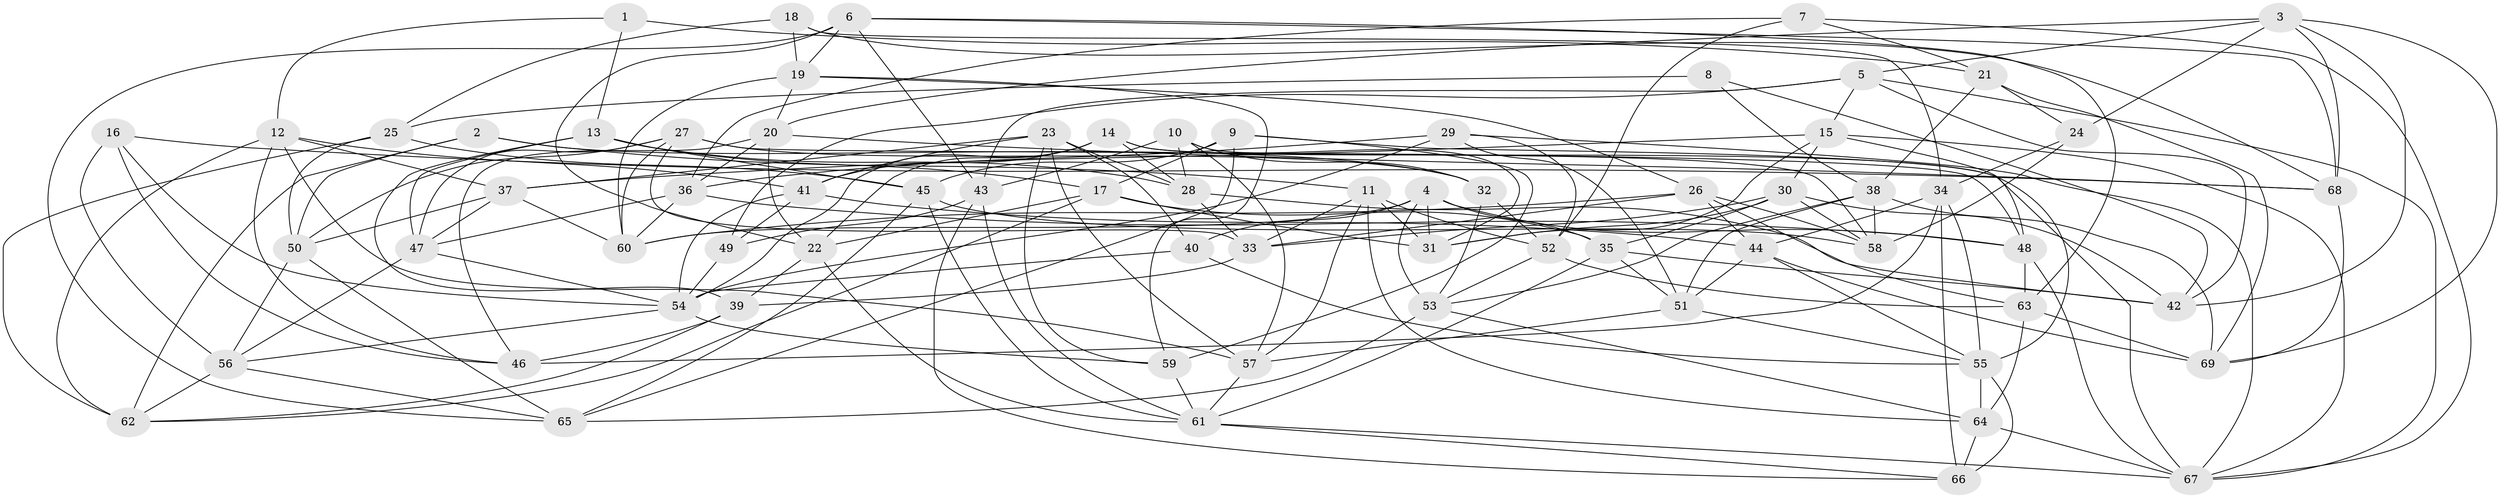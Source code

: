 // original degree distribution, {4: 1.0}
// Generated by graph-tools (version 1.1) at 2025/03/03/09/25 03:03:00]
// undirected, 69 vertices, 196 edges
graph export_dot {
graph [start="1"]
  node [color=gray90,style=filled];
  1;
  2;
  3;
  4;
  5;
  6;
  7;
  8;
  9;
  10;
  11;
  12;
  13;
  14;
  15;
  16;
  17;
  18;
  19;
  20;
  21;
  22;
  23;
  24;
  25;
  26;
  27;
  28;
  29;
  30;
  31;
  32;
  33;
  34;
  35;
  36;
  37;
  38;
  39;
  40;
  41;
  42;
  43;
  44;
  45;
  46;
  47;
  48;
  49;
  50;
  51;
  52;
  53;
  54;
  55;
  56;
  57;
  58;
  59;
  60;
  61;
  62;
  63;
  64;
  65;
  66;
  67;
  68;
  69;
  1 -- 12 [weight=1.0];
  1 -- 13 [weight=1.0];
  1 -- 21 [weight=2.0];
  2 -- 11 [weight=1.0];
  2 -- 32 [weight=1.0];
  2 -- 50 [weight=1.0];
  2 -- 62 [weight=1.0];
  3 -- 5 [weight=1.0];
  3 -- 20 [weight=1.0];
  3 -- 24 [weight=1.0];
  3 -- 42 [weight=1.0];
  3 -- 68 [weight=1.0];
  3 -- 69 [weight=1.0];
  4 -- 31 [weight=1.0];
  4 -- 35 [weight=1.0];
  4 -- 40 [weight=1.0];
  4 -- 48 [weight=1.0];
  4 -- 53 [weight=1.0];
  4 -- 60 [weight=1.0];
  5 -- 15 [weight=1.0];
  5 -- 42 [weight=1.0];
  5 -- 43 [weight=1.0];
  5 -- 49 [weight=1.0];
  5 -- 67 [weight=1.0];
  6 -- 19 [weight=1.0];
  6 -- 22 [weight=1.0];
  6 -- 43 [weight=1.0];
  6 -- 63 [weight=1.0];
  6 -- 65 [weight=1.0];
  6 -- 68 [weight=1.0];
  7 -- 21 [weight=1.0];
  7 -- 36 [weight=1.0];
  7 -- 52 [weight=1.0];
  7 -- 67 [weight=1.0];
  8 -- 25 [weight=2.0];
  8 -- 38 [weight=1.0];
  8 -- 42 [weight=1.0];
  9 -- 17 [weight=1.0];
  9 -- 45 [weight=1.0];
  9 -- 55 [weight=1.0];
  9 -- 59 [weight=2.0];
  9 -- 65 [weight=1.0];
  10 -- 28 [weight=1.0];
  10 -- 31 [weight=1.0];
  10 -- 32 [weight=2.0];
  10 -- 43 [weight=1.0];
  10 -- 57 [weight=1.0];
  11 -- 31 [weight=1.0];
  11 -- 33 [weight=1.0];
  11 -- 52 [weight=1.0];
  11 -- 57 [weight=1.0];
  11 -- 64 [weight=1.0];
  12 -- 37 [weight=1.0];
  12 -- 41 [weight=1.0];
  12 -- 46 [weight=1.0];
  12 -- 57 [weight=1.0];
  12 -- 62 [weight=1.0];
  13 -- 17 [weight=1.0];
  13 -- 28 [weight=1.0];
  13 -- 39 [weight=1.0];
  13 -- 45 [weight=1.0];
  13 -- 47 [weight=1.0];
  14 -- 22 [weight=1.0];
  14 -- 28 [weight=1.0];
  14 -- 41 [weight=1.0];
  14 -- 54 [weight=1.0];
  14 -- 58 [weight=1.0];
  14 -- 67 [weight=1.0];
  15 -- 30 [weight=1.0];
  15 -- 31 [weight=1.0];
  15 -- 37 [weight=1.0];
  15 -- 48 [weight=1.0];
  15 -- 67 [weight=1.0];
  16 -- 46 [weight=1.0];
  16 -- 54 [weight=1.0];
  16 -- 56 [weight=1.0];
  16 -- 68 [weight=1.0];
  17 -- 22 [weight=1.0];
  17 -- 31 [weight=1.0];
  17 -- 35 [weight=1.0];
  17 -- 62 [weight=1.0];
  18 -- 19 [weight=1.0];
  18 -- 25 [weight=1.0];
  18 -- 34 [weight=1.0];
  18 -- 68 [weight=1.0];
  19 -- 20 [weight=1.0];
  19 -- 26 [weight=1.0];
  19 -- 59 [weight=1.0];
  19 -- 60 [weight=1.0];
  20 -- 22 [weight=1.0];
  20 -- 36 [weight=1.0];
  20 -- 46 [weight=1.0];
  20 -- 68 [weight=1.0];
  21 -- 24 [weight=1.0];
  21 -- 38 [weight=1.0];
  21 -- 69 [weight=1.0];
  22 -- 39 [weight=1.0];
  22 -- 61 [weight=1.0];
  23 -- 28 [weight=1.0];
  23 -- 37 [weight=1.0];
  23 -- 40 [weight=1.0];
  23 -- 41 [weight=1.0];
  23 -- 57 [weight=1.0];
  23 -- 59 [weight=1.0];
  24 -- 34 [weight=1.0];
  24 -- 58 [weight=1.0];
  25 -- 45 [weight=1.0];
  25 -- 50 [weight=1.0];
  25 -- 62 [weight=1.0];
  26 -- 33 [weight=1.0];
  26 -- 44 [weight=1.0];
  26 -- 58 [weight=1.0];
  26 -- 60 [weight=1.0];
  26 -- 63 [weight=1.0];
  27 -- 32 [weight=1.0];
  27 -- 33 [weight=1.0];
  27 -- 47 [weight=1.0];
  27 -- 48 [weight=1.0];
  27 -- 50 [weight=1.0];
  27 -- 60 [weight=1.0];
  28 -- 33 [weight=1.0];
  28 -- 42 [weight=1.0];
  29 -- 36 [weight=1.0];
  29 -- 51 [weight=1.0];
  29 -- 52 [weight=1.0];
  29 -- 54 [weight=2.0];
  29 -- 67 [weight=1.0];
  30 -- 31 [weight=1.0];
  30 -- 33 [weight=1.0];
  30 -- 35 [weight=1.0];
  30 -- 42 [weight=1.0];
  30 -- 58 [weight=1.0];
  32 -- 52 [weight=1.0];
  32 -- 53 [weight=1.0];
  33 -- 39 [weight=1.0];
  34 -- 44 [weight=1.0];
  34 -- 46 [weight=1.0];
  34 -- 55 [weight=1.0];
  34 -- 66 [weight=1.0];
  35 -- 42 [weight=1.0];
  35 -- 51 [weight=1.0];
  35 -- 61 [weight=1.0];
  36 -- 47 [weight=1.0];
  36 -- 48 [weight=1.0];
  36 -- 60 [weight=1.0];
  37 -- 47 [weight=1.0];
  37 -- 50 [weight=1.0];
  37 -- 60 [weight=1.0];
  38 -- 51 [weight=1.0];
  38 -- 53 [weight=1.0];
  38 -- 58 [weight=1.0];
  38 -- 69 [weight=1.0];
  39 -- 46 [weight=2.0];
  39 -- 62 [weight=1.0];
  40 -- 54 [weight=1.0];
  40 -- 55 [weight=1.0];
  41 -- 44 [weight=1.0];
  41 -- 49 [weight=1.0];
  41 -- 54 [weight=1.0];
  43 -- 49 [weight=1.0];
  43 -- 61 [weight=1.0];
  43 -- 66 [weight=1.0];
  44 -- 51 [weight=1.0];
  44 -- 55 [weight=1.0];
  44 -- 69 [weight=1.0];
  45 -- 58 [weight=1.0];
  45 -- 61 [weight=1.0];
  45 -- 65 [weight=1.0];
  47 -- 54 [weight=1.0];
  47 -- 56 [weight=1.0];
  48 -- 63 [weight=1.0];
  48 -- 67 [weight=1.0];
  49 -- 54 [weight=1.0];
  50 -- 56 [weight=1.0];
  50 -- 65 [weight=1.0];
  51 -- 55 [weight=1.0];
  51 -- 57 [weight=1.0];
  52 -- 53 [weight=1.0];
  52 -- 63 [weight=1.0];
  53 -- 64 [weight=1.0];
  53 -- 65 [weight=1.0];
  54 -- 56 [weight=1.0];
  54 -- 59 [weight=1.0];
  55 -- 64 [weight=1.0];
  55 -- 66 [weight=2.0];
  56 -- 62 [weight=1.0];
  56 -- 65 [weight=1.0];
  57 -- 61 [weight=1.0];
  59 -- 61 [weight=1.0];
  61 -- 66 [weight=1.0];
  61 -- 67 [weight=1.0];
  63 -- 64 [weight=1.0];
  63 -- 69 [weight=1.0];
  64 -- 66 [weight=1.0];
  64 -- 67 [weight=1.0];
  68 -- 69 [weight=1.0];
}
